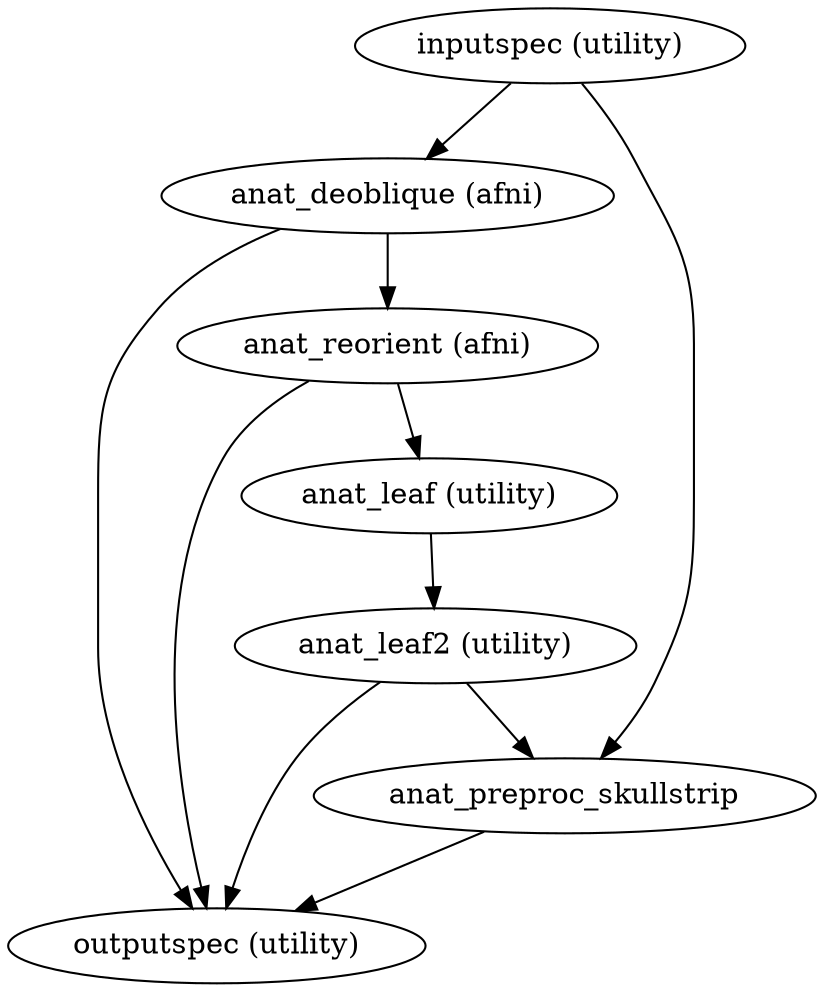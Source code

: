 strict digraph  {
"inputspec (utility)";
"anat_deoblique (afni)";
anat_preproc_skullstrip;
"outputspec (utility)";
"anat_reorient (afni)";
"anat_leaf (utility)";
"anat_leaf2 (utility)";
"inputspec (utility)" -> "anat_deoblique (afni)";
"inputspec (utility)" -> anat_preproc_skullstrip;
"anat_deoblique (afni)" -> "outputspec (utility)";
"anat_deoblique (afni)" -> "anat_reorient (afni)";
anat_preproc_skullstrip -> "outputspec (utility)";
"anat_reorient (afni)" -> "outputspec (utility)";
"anat_reorient (afni)" -> "anat_leaf (utility)";
"anat_leaf (utility)" -> "anat_leaf2 (utility)";
"anat_leaf2 (utility)" -> anat_preproc_skullstrip;
"anat_leaf2 (utility)" -> "outputspec (utility)";
}
